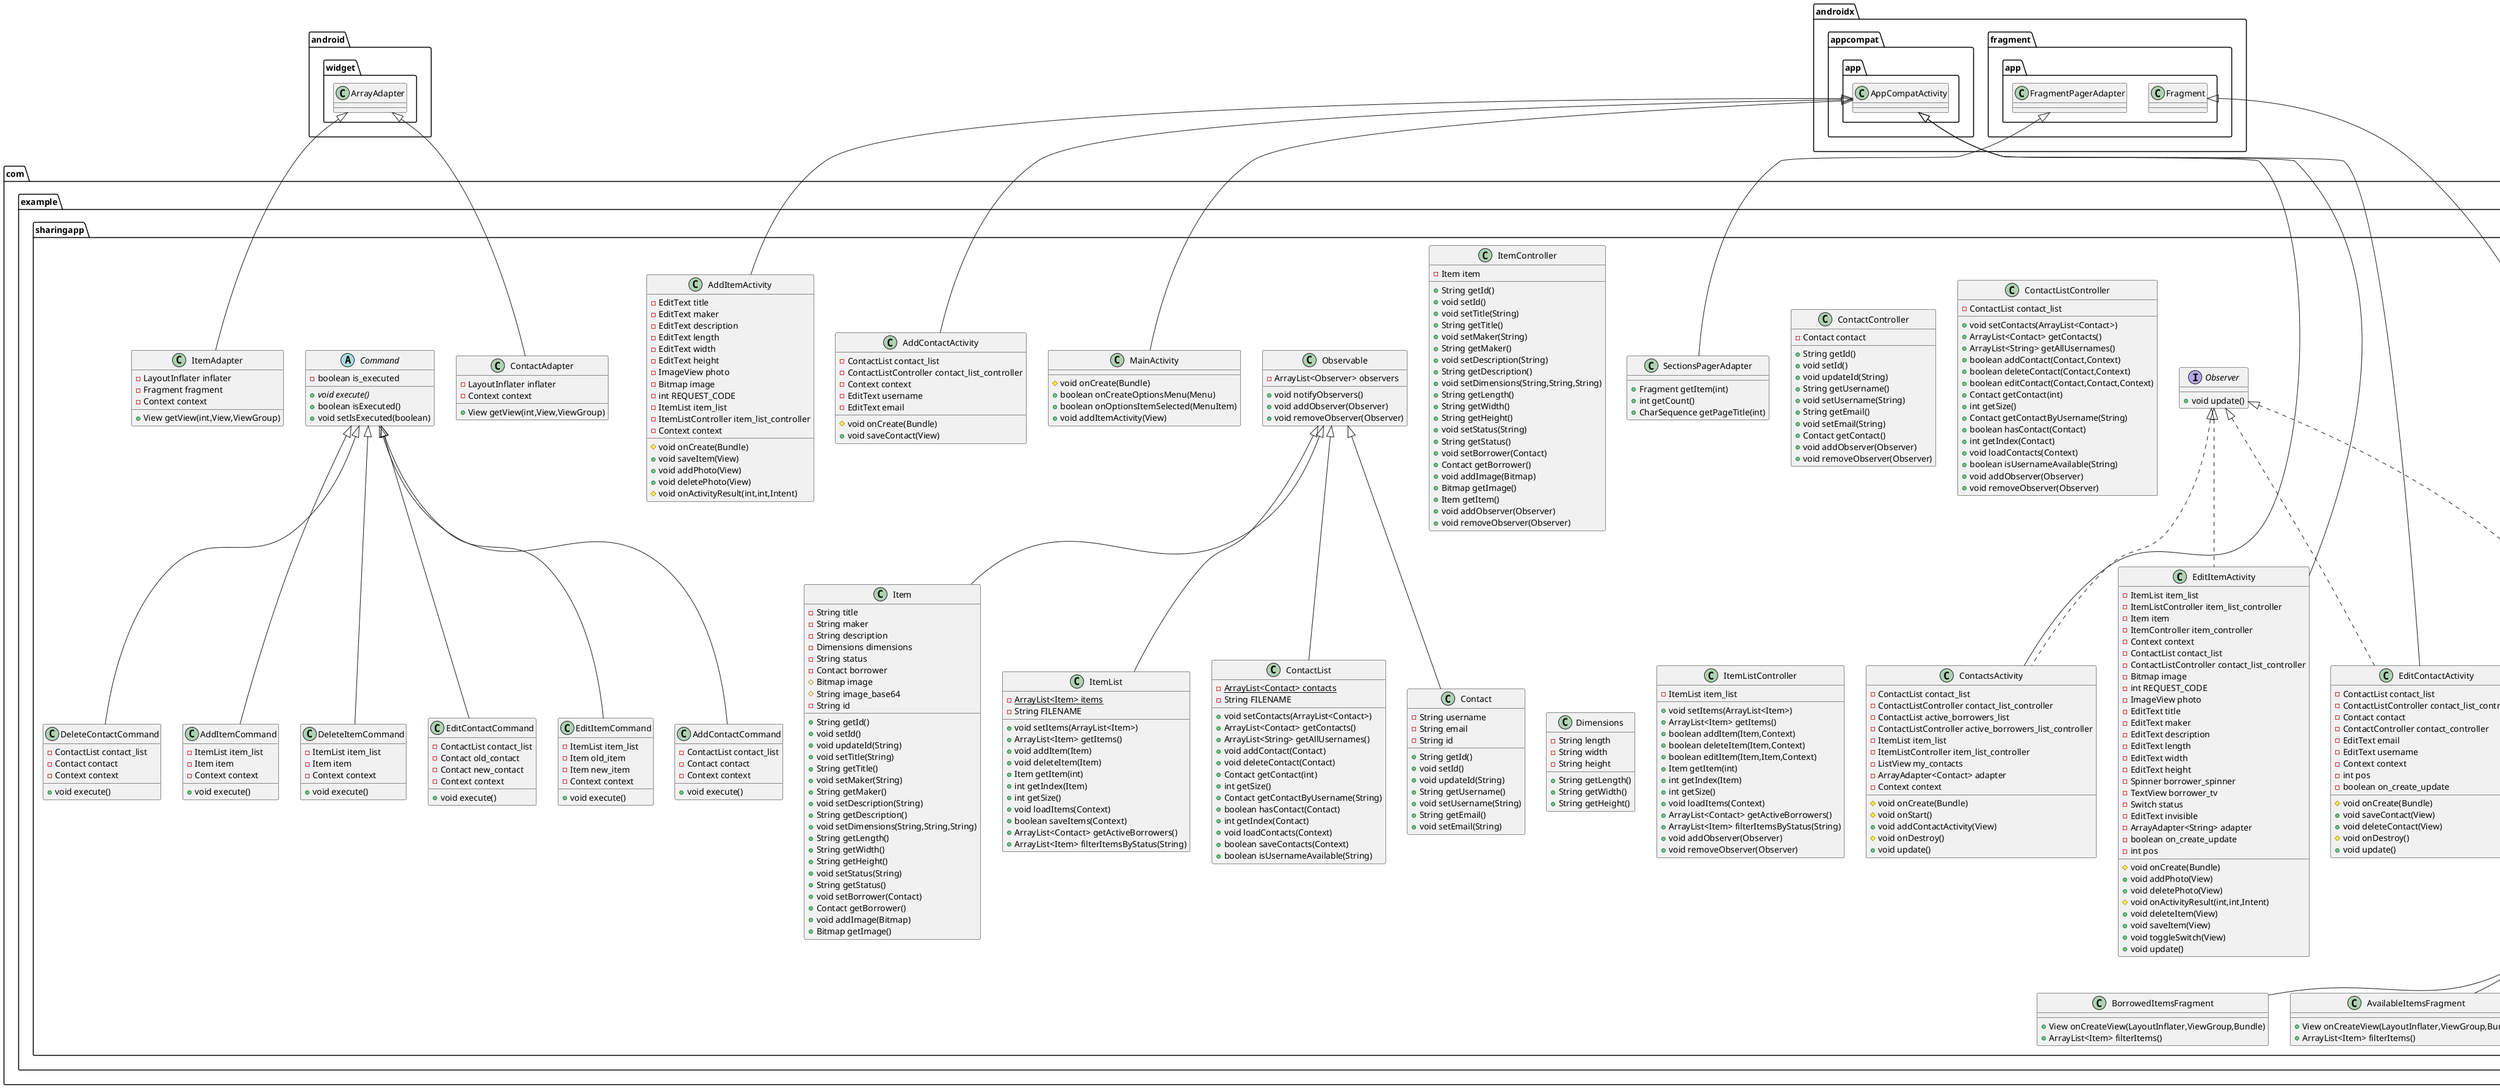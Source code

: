 @startuml
class com.example.sharingapp.EditItemCommand {
- ItemList item_list
- Item old_item
- Item new_item
- Context context
+ void execute()
}
class com.example.sharingapp.ItemController {
- Item item
+ String getId()
+ void setId()
+ void setTitle(String)
+ String getTitle()
+ void setMaker(String)
+ String getMaker()
+ void setDescription(String)
+ String getDescription()
+ void setDimensions(String,String,String)
+ String getLength()
+ String getWidth()
+ String getHeight()
+ void setStatus(String)
+ String getStatus()
+ void setBorrower(Contact)
+ Contact getBorrower()
+ void addImage(Bitmap)
+ Bitmap getImage()
+ Item getItem()
+ void addObserver(Observer)
+ void removeObserver(Observer)
}
class com.example.sharingapp.AddContactCommand {
- ContactList contact_list
- Contact contact
- Context context
+ void execute()
}
class com.example.sharingapp.DeleteContactCommand {
- ContactList contact_list
- Contact contact
- Context context
+ void execute()
}
class com.example.sharingapp.AddItemCommand {
- ItemList item_list
- Item item
- Context context
+ void execute()
}
class com.example.sharingapp.ContactAdapter {
- LayoutInflater inflater
- Context context
+ View getView(int,View,ViewGroup)
}
class com.example.sharingapp.ContactController {
- Contact contact
+ String getId()
+ void setId()
+ void updateId(String)
+ String getUsername()
+ void setUsername(String)
+ String getEmail()
+ void setEmail(String)
+ Contact getContact()
+ void addObserver(Observer)
+ void removeObserver(Observer)
}
class com.example.sharingapp.DeleteItemCommand {
- ItemList item_list
- Item item
- Context context
+ void execute()
}
class com.example.sharingapp.BorrowedItemsFragment {
+ View onCreateView(LayoutInflater,ViewGroup,Bundle)
+ ArrayList<Item> filterItems()
}
class com.example.sharingapp.Observable {
- ArrayList<Observer> observers
+ void notifyObservers()
+ void addObserver(Observer)
+ void removeObserver(Observer)
}
abstract class com.example.sharingapp.Command {
- boolean is_executed
+ {abstract}void execute()
+ boolean isExecuted()
+ void setIsExecuted(boolean)
}
class com.example.sharingapp.ContactListController {
- ContactList contact_list
+ void setContacts(ArrayList<Contact>)
+ ArrayList<Contact> getContacts()
+ ArrayList<String> getAllUsernames()
+ boolean addContact(Contact,Context)
+ boolean deleteContact(Contact,Context)
+ boolean editContact(Contact,Contact,Context)
+ Contact getContact(int)
+ int getSize()
+ Contact getContactByUsername(String)
+ boolean hasContact(Contact)
+ int getIndex(Contact)
+ void loadContacts(Context)
+ boolean isUsernameAvailable(String)
+ void addObserver(Observer)
+ void removeObserver(Observer)
}
class com.example.sharingapp.SectionsPagerAdapter {
+ Fragment getItem(int)
+ int getCount()
+ CharSequence getPageTitle(int)
}
class com.example.sharingapp.MainActivity {
# void onCreate(Bundle)
+ boolean onCreateOptionsMenu(Menu)
+ boolean onOptionsItemSelected(MenuItem)
+ void addItemActivity(View)
}
class com.example.sharingapp.ItemList {
- {static} ArrayList<Item> items
- String FILENAME
+ void setItems(ArrayList<Item>)
+ ArrayList<Item> getItems()
+ void addItem(Item)
+ void deleteItem(Item)
+ Item getItem(int)
+ int getIndex(Item)
+ int getSize()
+ void loadItems(Context)
+ boolean saveItems(Context)
+ ArrayList<Contact> getActiveBorrowers()
+ ArrayList<Item> filterItemsByStatus(String)
}
class com.example.sharingapp.AddContactActivity {
- ContactList contact_list
- ContactListController contact_list_controller
- Context context
- EditText username
- EditText email
# void onCreate(Bundle)
+ void saveContact(View)
}
class com.example.sharingapp.ItemAdapter {
- LayoutInflater inflater
- Fragment fragment
- Context context
+ View getView(int,View,ViewGroup)
}
class com.example.sharingapp.AvailableItemsFragment {
+ View onCreateView(LayoutInflater,ViewGroup,Bundle)
+ ArrayList<Item> filterItems()
}
abstract class com.example.sharingapp.ItemsFragment {
- ItemList item_list
~ ItemListController item_list_controller
~ View rootView
- ListView list_view
- ArrayAdapter<Item> adapter
- ArrayList<Item> selected_items
- LayoutInflater inflater
- ViewGroup container
- Context context
- Fragment fragment
- boolean update
+ View onCreateView(LayoutInflater,ViewGroup,Bundle)
+ void setVariables(int,int)
+ void loadItems(Fragment)
+ void setFragmentOnItemLongClickListener()
+ {abstract}ArrayList<Item> filterItems()
+ void onDestroy()
+ void update()
}
interface com.example.sharingapp.Observer {
+ void update()
}
class com.example.sharingapp.AddItemActivity {
- EditText title
- EditText maker
- EditText description
- EditText length
- EditText width
- EditText height
- ImageView photo
- Bitmap image
- int REQUEST_CODE
- ItemList item_list
- ItemListController item_list_controller
- Context context
# void onCreate(Bundle)
+ void saveItem(View)
+ void addPhoto(View)
+ void deletePhoto(View)
# void onActivityResult(int,int,Intent)
}
class com.example.sharingapp.ContactList {
- {static} ArrayList<Contact> contacts
- String FILENAME
+ void setContacts(ArrayList<Contact>)
+ ArrayList<Contact> getContacts()
+ ArrayList<String> getAllUsernames()
+ void addContact(Contact)
+ void deleteContact(Contact)
+ Contact getContact(int)
+ int getSize()
+ Contact getContactByUsername(String)
+ boolean hasContact(Contact)
+ int getIndex(Contact)
+ void loadContacts(Context)
+ boolean saveContacts(Context)
+ boolean isUsernameAvailable(String)
}
class com.example.sharingapp.Contact {
- String username
- String email
- String id
+ String getId()
+ void setId()
+ void updateId(String)
+ String getUsername()
+ void setUsername(String)
+ String getEmail()
+ void setEmail(String)
}
class com.example.sharingapp.Dimensions {
- String length
- String width
- String height
+ String getLength()
+ String getWidth()
+ String getHeight()
}
class com.example.sharingapp.ContactsActivity {
- ContactList contact_list
- ContactListController contact_list_controller
- ContactList active_borrowers_list
- ContactListController active_borrowers_list_controller
- ItemList item_list
- ItemListController item_list_controller
- ListView my_contacts
- ArrayAdapter<Contact> adapter
- Context context
# void onCreate(Bundle)
# void onStart()
+ void addContactActivity(View)
# void onDestroy()
+ void update()
}
class com.example.sharingapp.EditContactCommand {
- ContactList contact_list
- Contact old_contact
- Contact new_contact
- Context context
+ void execute()
}
class com.example.sharingapp.ItemListController {
- ItemList item_list
+ void setItems(ArrayList<Item>)
+ ArrayList<Item> getItems()
+ boolean addItem(Item,Context)
+ boolean deleteItem(Item,Context)
+ boolean editItem(Item,Item,Context)
+ Item getItem(int)
+ int getIndex(Item)
+ int getSize()
+ void loadItems(Context)
+ ArrayList<Contact> getActiveBorrowers()
+ ArrayList<Item> filterItemsByStatus(String)
+ void addObserver(Observer)
+ void removeObserver(Observer)
}
class com.example.sharingapp.Item {
- String title
- String maker
- String description
- Dimensions dimensions
- String status
- Contact borrower
# Bitmap image
# String image_base64
- String id
+ String getId()
+ void setId()
+ void updateId(String)
+ void setTitle(String)
+ String getTitle()
+ void setMaker(String)
+ String getMaker()
+ void setDescription(String)
+ String getDescription()
+ void setDimensions(String,String,String)
+ String getLength()
+ String getWidth()
+ String getHeight()
+ void setStatus(String)
+ String getStatus()
+ void setBorrower(Contact)
+ Contact getBorrower()
+ void addImage(Bitmap)
+ Bitmap getImage()
}
class com.example.sharingapp.EditItemActivity {
- ItemList item_list
- ItemListController item_list_controller
- Item item
- ItemController item_controller
- Context context
- ContactList contact_list
- ContactListController contact_list_controller
- Bitmap image
- int REQUEST_CODE
- ImageView photo
- EditText title
- EditText maker
- EditText description
- EditText length
- EditText width
- EditText height
- Spinner borrower_spinner
- TextView borrower_tv
- Switch status
- EditText invisible
- ArrayAdapter<String> adapter
- boolean on_create_update
- int pos
# void onCreate(Bundle)
+ void addPhoto(View)
+ void deletePhoto(View)
# void onActivityResult(int,int,Intent)
+ void deleteItem(View)
+ void saveItem(View)
+ void toggleSwitch(View)
+ void update()
}
class com.example.sharingapp.EditContactActivity {
- ContactList contact_list
- ContactListController contact_list_controller
- Contact contact
- ContactController contact_controller
- EditText email
- EditText username
- Context context
- int pos
- boolean on_create_update
# void onCreate(Bundle)
+ void saveContact(View)
+ void deleteContact(View)
# void onDestroy()
+ void update()
}
class com.example.sharingapp.AllItemsFragment {
+ View onCreateView(LayoutInflater,ViewGroup,Bundle)
+ ArrayList<Item> filterItems()
}


com.example.sharingapp.Command <|-- com.example.sharingapp.EditItemCommand
com.example.sharingapp.Command <|-- com.example.sharingapp.AddContactCommand
com.example.sharingapp.Command <|-- com.example.sharingapp.DeleteContactCommand
com.example.sharingapp.Command <|-- com.example.sharingapp.AddItemCommand
android.widget.ArrayAdapter <|-- com.example.sharingapp.ContactAdapter
com.example.sharingapp.Command <|-- com.example.sharingapp.DeleteItemCommand
com.example.sharingapp.ItemsFragment <|-- com.example.sharingapp.BorrowedItemsFragment
androidx.fragment.app.FragmentPagerAdapter <|-- com.example.sharingapp.SectionsPagerAdapter
androidx.appcompat.app.AppCompatActivity <|-- com.example.sharingapp.MainActivity
com.example.sharingapp.Observable <|-- com.example.sharingapp.ItemList
androidx.appcompat.app.AppCompatActivity <|-- com.example.sharingapp.AddContactActivity
android.widget.ArrayAdapter <|-- com.example.sharingapp.ItemAdapter
com.example.sharingapp.ItemsFragment <|-- com.example.sharingapp.AvailableItemsFragment
com.example.sharingapp.Observer <|.. com.example.sharingapp.ItemsFragment
androidx.fragment.app.Fragment <|-- com.example.sharingapp.ItemsFragment
androidx.appcompat.app.AppCompatActivity <|-- com.example.sharingapp.AddItemActivity
com.example.sharingapp.Observable <|-- com.example.sharingapp.ContactList
com.example.sharingapp.Observable <|-- com.example.sharingapp.Contact
com.example.sharingapp.Observer <|.. com.example.sharingapp.ContactsActivity
androidx.appcompat.app.AppCompatActivity <|-- com.example.sharingapp.ContactsActivity
com.example.sharingapp.Command <|-- com.example.sharingapp.EditContactCommand
com.example.sharingapp.Observable <|-- com.example.sharingapp.Item
com.example.sharingapp.Observer <|.. com.example.sharingapp.EditItemActivity
androidx.appcompat.app.AppCompatActivity <|-- com.example.sharingapp.EditItemActivity
com.example.sharingapp.Observer <|.. com.example.sharingapp.EditContactActivity
androidx.appcompat.app.AppCompatActivity <|-- com.example.sharingapp.EditContactActivity
com.example.sharingapp.ItemsFragment <|-- com.example.sharingapp.AllItemsFragment
@enduml